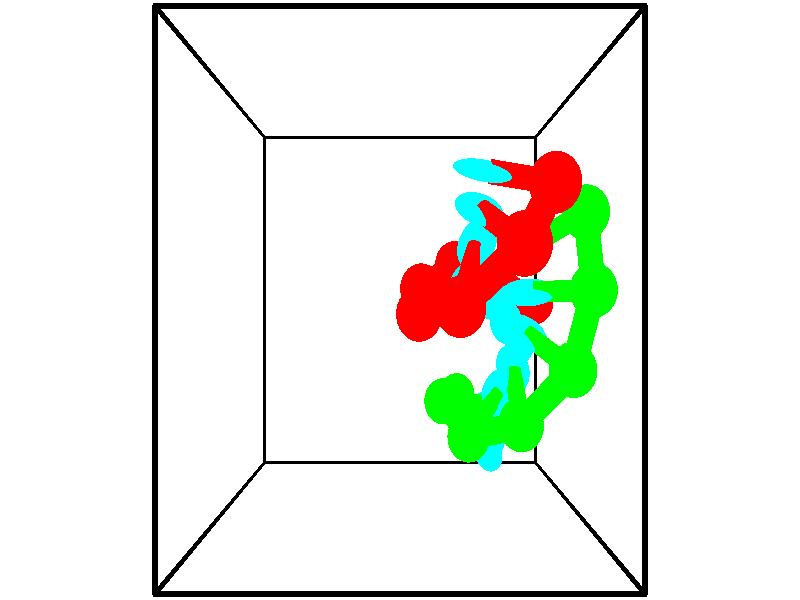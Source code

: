 // switches for output
#declare DRAW_BASES = 1; // possible values are 0, 1; only relevant for DNA ribbons
#declare DRAW_BASES_TYPE = 3; // possible values are 1, 2, 3; only relevant for DNA ribbons
#declare DRAW_FOG = 0; // set to 1 to enable fog

#include "colors.inc"

#include "transforms.inc"
background { rgb <1, 1, 1>}

#default {
   normal{
       ripples 0.25
       frequency 0.20
       turbulence 0.2
       lambda 5
   }
	finish {
		phong 0.1
		phong_size 40.
	}
}

// original window dimensions: 1024x640


// camera settings

camera {
	sky <-0, 1, 0>
	up <-0, 1, 0>
	right 1.6 * <1, 0, 0>
	location <2.5, 2.5, 11.1562>
	look_at <2.5, 2.5, 2.5>
	direction <0, 0, -8.6562>
	angle 67.0682
}


# declare cpy_camera_pos = <2.5, 2.5, 11.1562>;
# if (DRAW_FOG = 1)
fog {
	fog_type 2
	up vnormalize(cpy_camera_pos)
	color rgbt<1,1,1,0.3>
	distance 1e-5
	fog_alt 3e-3
	fog_offset 4
}
# end


// LIGHTS

# declare lum = 6;
global_settings {
	ambient_light rgb lum * <0.05, 0.05, 0.05>
	max_trace_level 15
}# declare cpy_direct_light_amount = 0.25;
light_source
{	1000 * <-1, -1, 1>,
	rgb lum * cpy_direct_light_amount
	parallel
}

light_source
{	1000 * <1, 1, -1>,
	rgb lum * cpy_direct_light_amount
	parallel
}

// strand 0

// nucleotide -1

// particle -1
sphere {
	<4.002785, 3.447564, 5.312721> 0.250000
	pigment { color rgbt <1,0,0,0> }
	no_shadow
}
cylinder {
	<3.606548, 3.501825, 5.319926>,  <3.368806, 3.534382, 5.324250>, 0.100000
	pigment { color rgbt <1,0,0,0> }
	no_shadow
}
cylinder {
	<3.606548, 3.501825, 5.319926>,  <4.002785, 3.447564, 5.312721>, 0.100000
	pigment { color rgbt <1,0,0,0> }
	no_shadow
}

// particle -1
sphere {
	<3.606548, 3.501825, 5.319926> 0.100000
	pigment { color rgbt <1,0,0,0> }
	no_shadow
}
sphere {
	0, 1
	scale<0.080000,0.200000,0.300000>
	matrix <-0.132337, -0.916125, -0.378422,
		-0.034831, -0.377245, 0.925458,
		-0.990593, 0.135653, 0.018014,
		3.309371, 3.542521, 5.325330>
	pigment { color rgbt <0,1,1,0> }
	no_shadow
}
cylinder {
	<3.626077, 2.924890, 5.699388>,  <4.002785, 3.447564, 5.312721>, 0.130000
	pigment { color rgbt <1,0,0,0> }
	no_shadow
}

// nucleotide -1

// particle -1
sphere {
	<3.626077, 2.924890, 5.699388> 0.250000
	pigment { color rgbt <1,0,0,0> }
	no_shadow
}
cylinder {
	<3.428864, 3.111673, 5.405757>,  <3.310535, 3.223743, 5.229579>, 0.100000
	pigment { color rgbt <1,0,0,0> }
	no_shadow
}
cylinder {
	<3.428864, 3.111673, 5.405757>,  <3.626077, 2.924890, 5.699388>, 0.100000
	pigment { color rgbt <1,0,0,0> }
	no_shadow
}

// particle -1
sphere {
	<3.428864, 3.111673, 5.405757> 0.100000
	pigment { color rgbt <1,0,0,0> }
	no_shadow
}
sphere {
	0, 1
	scale<0.080000,0.200000,0.300000>
	matrix <0.041035, -0.830335, -0.555752,
		-0.869043, -0.304126, 0.390221,
		-0.493033, 0.466959, -0.734076,
		3.280953, 3.251761, 5.185534>
	pigment { color rgbt <0,1,1,0> }
	no_shadow
}
cylinder {
	<3.082260, 2.444873, 5.326243>,  <3.626077, 2.924890, 5.699388>, 0.130000
	pigment { color rgbt <1,0,0,0> }
	no_shadow
}

// nucleotide -1

// particle -1
sphere {
	<3.082260, 2.444873, 5.326243> 0.250000
	pigment { color rgbt <1,0,0,0> }
	no_shadow
}
cylinder {
	<3.203041, 2.754915, 5.104240>,  <3.275510, 2.940941, 4.971038>, 0.100000
	pigment { color rgbt <1,0,0,0> }
	no_shadow
}
cylinder {
	<3.203041, 2.754915, 5.104240>,  <3.082260, 2.444873, 5.326243>, 0.100000
	pigment { color rgbt <1,0,0,0> }
	no_shadow
}

// particle -1
sphere {
	<3.203041, 2.754915, 5.104240> 0.100000
	pigment { color rgbt <1,0,0,0> }
	no_shadow
}
sphere {
	0, 1
	scale<0.080000,0.200000,0.300000>
	matrix <0.259302, -0.627011, -0.734588,
		-0.917380, 0.077896, -0.390314,
		0.301953, 0.775106, -0.555009,
		3.293627, 2.987447, 4.937737>
	pigment { color rgbt <0,1,1,0> }
	no_shadow
}
cylinder {
	<2.707554, 2.374495, 4.637725>,  <3.082260, 2.444873, 5.326243>, 0.130000
	pigment { color rgbt <1,0,0,0> }
	no_shadow
}

// nucleotide -1

// particle -1
sphere {
	<2.707554, 2.374495, 4.637725> 0.250000
	pigment { color rgbt <1,0,0,0> }
	no_shadow
}
cylinder {
	<3.054836, 2.572699, 4.627223>,  <3.263206, 2.691621, 4.620922>, 0.100000
	pigment { color rgbt <1,0,0,0> }
	no_shadow
}
cylinder {
	<3.054836, 2.572699, 4.627223>,  <2.707554, 2.374495, 4.637725>, 0.100000
	pigment { color rgbt <1,0,0,0> }
	no_shadow
}

// particle -1
sphere {
	<3.054836, 2.572699, 4.627223> 0.100000
	pigment { color rgbt <1,0,0,0> }
	no_shadow
}
sphere {
	0, 1
	scale<0.080000,0.200000,0.300000>
	matrix <0.268610, -0.513813, -0.814767,
		-0.417215, 0.700333, -0.579194,
		0.868205, 0.495510, -0.026254,
		3.315298, 2.721352, 4.619347>
	pigment { color rgbt <0,1,1,0> }
	no_shadow
}
cylinder {
	<2.752162, 2.614759, 3.938167>,  <2.707554, 2.374495, 4.637725>, 0.130000
	pigment { color rgbt <1,0,0,0> }
	no_shadow
}

// nucleotide -1

// particle -1
sphere {
	<2.752162, 2.614759, 3.938167> 0.250000
	pigment { color rgbt <1,0,0,0> }
	no_shadow
}
cylinder {
	<3.120945, 2.624758, 4.092760>,  <3.342215, 2.630757, 4.185516>, 0.100000
	pigment { color rgbt <1,0,0,0> }
	no_shadow
}
cylinder {
	<3.120945, 2.624758, 4.092760>,  <2.752162, 2.614759, 3.938167>, 0.100000
	pigment { color rgbt <1,0,0,0> }
	no_shadow
}

// particle -1
sphere {
	<3.120945, 2.624758, 4.092760> 0.100000
	pigment { color rgbt <1,0,0,0> }
	no_shadow
}
sphere {
	0, 1
	scale<0.080000,0.200000,0.300000>
	matrix <0.335105, -0.551772, -0.763710,
		0.194160, 0.833620, -0.517087,
		0.921958, 0.024997, 0.386482,
		3.397532, 2.632257, 4.208704>
	pigment { color rgbt <0,1,1,0> }
	no_shadow
}
cylinder {
	<3.204102, 2.882470, 3.375230>,  <2.752162, 2.614759, 3.938167>, 0.130000
	pigment { color rgbt <1,0,0,0> }
	no_shadow
}

// nucleotide -1

// particle -1
sphere {
	<3.204102, 2.882470, 3.375230> 0.250000
	pigment { color rgbt <1,0,0,0> }
	no_shadow
}
cylinder {
	<3.421570, 2.669710, 3.634924>,  <3.552051, 2.542054, 3.790740>, 0.100000
	pigment { color rgbt <1,0,0,0> }
	no_shadow
}
cylinder {
	<3.421570, 2.669710, 3.634924>,  <3.204102, 2.882470, 3.375230>, 0.100000
	pigment { color rgbt <1,0,0,0> }
	no_shadow
}

// particle -1
sphere {
	<3.421570, 2.669710, 3.634924> 0.100000
	pigment { color rgbt <1,0,0,0> }
	no_shadow
}
sphere {
	0, 1
	scale<0.080000,0.200000,0.300000>
	matrix <0.399353, -0.516426, -0.757510,
		0.738201, 0.671109, -0.068350,
		0.543670, -0.531899, 0.649236,
		3.584671, 2.510140, 3.829695>
	pigment { color rgbt <0,1,1,0> }
	no_shadow
}
cylinder {
	<3.793974, 2.781577, 3.034461>,  <3.204102, 2.882470, 3.375230>, 0.130000
	pigment { color rgbt <1,0,0,0> }
	no_shadow
}

// nucleotide -1

// particle -1
sphere {
	<3.793974, 2.781577, 3.034461> 0.250000
	pigment { color rgbt <1,0,0,0> }
	no_shadow
}
cylinder {
	<3.819626, 2.491621, 3.308811>,  <3.835017, 2.317648, 3.473420>, 0.100000
	pigment { color rgbt <1,0,0,0> }
	no_shadow
}
cylinder {
	<3.819626, 2.491621, 3.308811>,  <3.793974, 2.781577, 3.034461>, 0.100000
	pigment { color rgbt <1,0,0,0> }
	no_shadow
}

// particle -1
sphere {
	<3.819626, 2.491621, 3.308811> 0.100000
	pigment { color rgbt <1,0,0,0> }
	no_shadow
}
sphere {
	0, 1
	scale<0.080000,0.200000,0.300000>
	matrix <0.288837, -0.644389, -0.708051,
		0.955228, 0.243513, 0.168051,
		0.064130, -0.724889, 0.685874,
		3.838865, 2.274154, 3.514573>
	pigment { color rgbt <0,1,1,0> }
	no_shadow
}
cylinder {
	<4.348039, 2.469375, 2.861700>,  <3.793974, 2.781577, 3.034461>, 0.130000
	pigment { color rgbt <1,0,0,0> }
	no_shadow
}

// nucleotide -1

// particle -1
sphere {
	<4.348039, 2.469375, 2.861700> 0.250000
	pigment { color rgbt <1,0,0,0> }
	no_shadow
}
cylinder {
	<4.180233, 2.189234, 3.092703>,  <4.079549, 2.021149, 3.231305>, 0.100000
	pigment { color rgbt <1,0,0,0> }
	no_shadow
}
cylinder {
	<4.180233, 2.189234, 3.092703>,  <4.348039, 2.469375, 2.861700>, 0.100000
	pigment { color rgbt <1,0,0,0> }
	no_shadow
}

// particle -1
sphere {
	<4.180233, 2.189234, 3.092703> 0.100000
	pigment { color rgbt <1,0,0,0> }
	no_shadow
}
sphere {
	0, 1
	scale<0.080000,0.200000,0.300000>
	matrix <0.367580, -0.712768, -0.597366,
		0.829995, -0.038324, 0.556452,
		-0.419514, -0.700352, 0.577507,
		4.054379, 1.979128, 3.265955>
	pigment { color rgbt <0,1,1,0> }
	no_shadow
}
// strand 1

// nucleotide -1

// particle -1
sphere {
	<3.829978, 1.054783, 2.074795> 0.250000
	pigment { color rgbt <0,1,0,0> }
	no_shadow
}
cylinder {
	<3.779381, 0.858985, 2.419909>,  <3.749023, 0.741506, 2.626976>, 0.100000
	pigment { color rgbt <0,1,0,0> }
	no_shadow
}
cylinder {
	<3.779381, 0.858985, 2.419909>,  <3.829978, 1.054783, 2.074795>, 0.100000
	pigment { color rgbt <0,1,0,0> }
	no_shadow
}

// particle -1
sphere {
	<3.779381, 0.858985, 2.419909> 0.100000
	pigment { color rgbt <0,1,0,0> }
	no_shadow
}
sphere {
	0, 1
	scale<0.080000,0.200000,0.300000>
	matrix <0.157508, 0.848825, 0.504666,
		-0.979383, 0.199731, -0.030270,
		-0.126492, -0.489494, 0.862783,
		3.741433, 0.712137, 2.678744>
	pigment { color rgbt <0,1,1,0> }
	no_shadow
}
cylinder {
	<3.312989, 1.373990, 2.500200>,  <3.829978, 1.054783, 2.074795>, 0.130000
	pigment { color rgbt <0,1,0,0> }
	no_shadow
}

// nucleotide -1

// particle -1
sphere {
	<3.312989, 1.373990, 2.500200> 0.250000
	pigment { color rgbt <0,1,0,0> }
	no_shadow
}
cylinder {
	<3.519638, 1.158116, 2.766085>,  <3.643627, 1.028592, 2.925617>, 0.100000
	pigment { color rgbt <0,1,0,0> }
	no_shadow
}
cylinder {
	<3.519638, 1.158116, 2.766085>,  <3.312989, 1.373990, 2.500200>, 0.100000
	pigment { color rgbt <0,1,0,0> }
	no_shadow
}

// particle -1
sphere {
	<3.519638, 1.158116, 2.766085> 0.100000
	pigment { color rgbt <0,1,0,0> }
	no_shadow
}
sphere {
	0, 1
	scale<0.080000,0.200000,0.300000>
	matrix <0.105254, 0.810483, 0.576229,
		-0.849720, -0.227728, 0.475517,
		0.516622, -0.539683, 0.664714,
		3.674625, 0.996211, 2.965499>
	pigment { color rgbt <0,1,1,0> }
	no_shadow
}
cylinder {
	<3.069298, 1.394922, 3.249377>,  <3.312989, 1.373990, 2.500200>, 0.130000
	pigment { color rgbt <0,1,0,0> }
	no_shadow
}

// nucleotide -1

// particle -1
sphere {
	<3.069298, 1.394922, 3.249377> 0.250000
	pigment { color rgbt <0,1,0,0> }
	no_shadow
}
cylinder {
	<3.467728, 1.373766, 3.220989>,  <3.706786, 1.361072, 3.203955>, 0.100000
	pigment { color rgbt <0,1,0,0> }
	no_shadow
}
cylinder {
	<3.467728, 1.373766, 3.220989>,  <3.069298, 1.394922, 3.249377>, 0.100000
	pigment { color rgbt <0,1,0,0> }
	no_shadow
}

// particle -1
sphere {
	<3.467728, 1.373766, 3.220989> 0.100000
	pigment { color rgbt <0,1,0,0> }
	no_shadow
}
sphere {
	0, 1
	scale<0.080000,0.200000,0.300000>
	matrix <0.086082, 0.765449, 0.637712,
		0.020597, -0.641319, 0.766998,
		0.996075, -0.052889, -0.070972,
		3.766550, 1.357899, 3.199697>
	pigment { color rgbt <0,1,1,0> }
	no_shadow
}
cylinder {
	<3.318653, 1.134744, 3.931893>,  <3.069298, 1.394922, 3.249377>, 0.130000
	pigment { color rgbt <0,1,0,0> }
	no_shadow
}

// nucleotide -1

// particle -1
sphere {
	<3.318653, 1.134744, 3.931893> 0.250000
	pigment { color rgbt <0,1,0,0> }
	no_shadow
}
cylinder {
	<3.567429, 1.377820, 3.734346>,  <3.716694, 1.523665, 3.615818>, 0.100000
	pigment { color rgbt <0,1,0,0> }
	no_shadow
}
cylinder {
	<3.567429, 1.377820, 3.734346>,  <3.318653, 1.134744, 3.931893>, 0.100000
	pigment { color rgbt <0,1,0,0> }
	no_shadow
}

// particle -1
sphere {
	<3.567429, 1.377820, 3.734346> 0.100000
	pigment { color rgbt <0,1,0,0> }
	no_shadow
}
sphere {
	0, 1
	scale<0.080000,0.200000,0.300000>
	matrix <0.152726, 0.524439, 0.837639,
		0.768027, -0.596387, 0.233359,
		0.621939, 0.607689, -0.493867,
		3.754010, 1.560127, 3.586186>
	pigment { color rgbt <0,1,1,0> }
	no_shadow
}
cylinder {
	<3.847331, 1.340474, 4.428822>,  <3.318653, 1.134744, 3.931893>, 0.130000
	pigment { color rgbt <0,1,0,0> }
	no_shadow
}

// nucleotide -1

// particle -1
sphere {
	<3.847331, 1.340474, 4.428822> 0.250000
	pigment { color rgbt <0,1,0,0> }
	no_shadow
}
cylinder {
	<3.850471, 1.615752, 4.138629>,  <3.852356, 1.780919, 3.964514>, 0.100000
	pigment { color rgbt <0,1,0,0> }
	no_shadow
}
cylinder {
	<3.850471, 1.615752, 4.138629>,  <3.847331, 1.340474, 4.428822>, 0.100000
	pigment { color rgbt <0,1,0,0> }
	no_shadow
}

// particle -1
sphere {
	<3.850471, 1.615752, 4.138629> 0.100000
	pigment { color rgbt <0,1,0,0> }
	no_shadow
}
sphere {
	0, 1
	scale<0.080000,0.200000,0.300000>
	matrix <0.099747, 0.721347, 0.685353,
		0.994982, -0.077745, -0.062982,
		0.007851, 0.688196, -0.725482,
		3.852827, 1.822211, 3.920985>
	pigment { color rgbt <0,1,1,0> }
	no_shadow
}
cylinder {
	<4.357684, 1.874272, 4.669269>,  <3.847331, 1.340474, 4.428822>, 0.130000
	pigment { color rgbt <0,1,0,0> }
	no_shadow
}

// nucleotide -1

// particle -1
sphere {
	<4.357684, 1.874272, 4.669269> 0.250000
	pigment { color rgbt <0,1,0,0> }
	no_shadow
}
cylinder {
	<4.107491, 2.055500, 4.415183>,  <3.957374, 2.164237, 4.262732>, 0.100000
	pigment { color rgbt <0,1,0,0> }
	no_shadow
}
cylinder {
	<4.107491, 2.055500, 4.415183>,  <4.357684, 1.874272, 4.669269>, 0.100000
	pigment { color rgbt <0,1,0,0> }
	no_shadow
}

// particle -1
sphere {
	<4.107491, 2.055500, 4.415183> 0.100000
	pigment { color rgbt <0,1,0,0> }
	no_shadow
}
sphere {
	0, 1
	scale<0.080000,0.200000,0.300000>
	matrix <-0.088174, 0.767869, 0.634509,
		0.775239, 0.452885, -0.440341,
		-0.625484, 0.453069, -0.635215,
		3.919845, 2.191421, 4.224618>
	pigment { color rgbt <0,1,1,0> }
	no_shadow
}
cylinder {
	<4.606324, 2.589921, 4.587119>,  <4.357684, 1.874272, 4.669269>, 0.130000
	pigment { color rgbt <0,1,0,0> }
	no_shadow
}

// nucleotide -1

// particle -1
sphere {
	<4.606324, 2.589921, 4.587119> 0.250000
	pigment { color rgbt <0,1,0,0> }
	no_shadow
}
cylinder {
	<4.214783, 2.579415, 4.505972>,  <3.979858, 2.573112, 4.457284>, 0.100000
	pigment { color rgbt <0,1,0,0> }
	no_shadow
}
cylinder {
	<4.214783, 2.579415, 4.505972>,  <4.606324, 2.589921, 4.587119>, 0.100000
	pigment { color rgbt <0,1,0,0> }
	no_shadow
}

// particle -1
sphere {
	<4.214783, 2.579415, 4.505972> 0.100000
	pigment { color rgbt <0,1,0,0> }
	no_shadow
}
sphere {
	0, 1
	scale<0.080000,0.200000,0.300000>
	matrix <-0.133099, 0.834858, 0.534132,
		0.155336, 0.549838, -0.820700,
		-0.978854, -0.026265, -0.202866,
		3.921126, 2.571536, 4.445113>
	pigment { color rgbt <0,1,1,0> }
	no_shadow
}
cylinder {
	<4.513944, 3.292631, 4.605924>,  <4.606324, 2.589921, 4.587119>, 0.130000
	pigment { color rgbt <0,1,0,0> }
	no_shadow
}

// nucleotide -1

// particle -1
sphere {
	<4.513944, 3.292631, 4.605924> 0.250000
	pigment { color rgbt <0,1,0,0> }
	no_shadow
}
cylinder {
	<4.154579, 3.117068, 4.611837>,  <3.938961, 3.011731, 4.615385>, 0.100000
	pigment { color rgbt <0,1,0,0> }
	no_shadow
}
cylinder {
	<4.154579, 3.117068, 4.611837>,  <4.513944, 3.292631, 4.605924>, 0.100000
	pigment { color rgbt <0,1,0,0> }
	no_shadow
}

// particle -1
sphere {
	<4.154579, 3.117068, 4.611837> 0.100000
	pigment { color rgbt <0,1,0,0> }
	no_shadow
}
sphere {
	0, 1
	scale<0.080000,0.200000,0.300000>
	matrix <-0.383086, 0.799721, 0.462267,
		-0.214714, 0.409643, -0.886617,
		-0.898411, -0.438906, 0.014783,
		3.885056, 2.985396, 4.616272>
	pigment { color rgbt <0,1,1,0> }
	no_shadow
}
// box output
cylinder {
	<0.000000, 0.000000, 0.000000>,  <5.000000, 0.000000, 0.000000>, 0.025000
	pigment { color rgbt <0,0,0,0> }
	no_shadow
}
cylinder {
	<0.000000, 0.000000, 0.000000>,  <0.000000, 5.000000, 0.000000>, 0.025000
	pigment { color rgbt <0,0,0,0> }
	no_shadow
}
cylinder {
	<0.000000, 0.000000, 0.000000>,  <0.000000, 0.000000, 5.000000>, 0.025000
	pigment { color rgbt <0,0,0,0> }
	no_shadow
}
cylinder {
	<5.000000, 5.000000, 5.000000>,  <0.000000, 5.000000, 5.000000>, 0.025000
	pigment { color rgbt <0,0,0,0> }
	no_shadow
}
cylinder {
	<5.000000, 5.000000, 5.000000>,  <5.000000, 0.000000, 5.000000>, 0.025000
	pigment { color rgbt <0,0,0,0> }
	no_shadow
}
cylinder {
	<5.000000, 5.000000, 5.000000>,  <5.000000, 5.000000, 0.000000>, 0.025000
	pigment { color rgbt <0,0,0,0> }
	no_shadow
}
cylinder {
	<0.000000, 0.000000, 5.000000>,  <0.000000, 5.000000, 5.000000>, 0.025000
	pigment { color rgbt <0,0,0,0> }
	no_shadow
}
cylinder {
	<0.000000, 0.000000, 5.000000>,  <5.000000, 0.000000, 5.000000>, 0.025000
	pigment { color rgbt <0,0,0,0> }
	no_shadow
}
cylinder {
	<5.000000, 5.000000, 0.000000>,  <0.000000, 5.000000, 0.000000>, 0.025000
	pigment { color rgbt <0,0,0,0> }
	no_shadow
}
cylinder {
	<5.000000, 5.000000, 0.000000>,  <5.000000, 0.000000, 0.000000>, 0.025000
	pigment { color rgbt <0,0,0,0> }
	no_shadow
}
cylinder {
	<5.000000, 0.000000, 5.000000>,  <5.000000, 0.000000, 0.000000>, 0.025000
	pigment { color rgbt <0,0,0,0> }
	no_shadow
}
cylinder {
	<0.000000, 5.000000, 0.000000>,  <0.000000, 5.000000, 5.000000>, 0.025000
	pigment { color rgbt <0,0,0,0> }
	no_shadow
}
// end of box output
